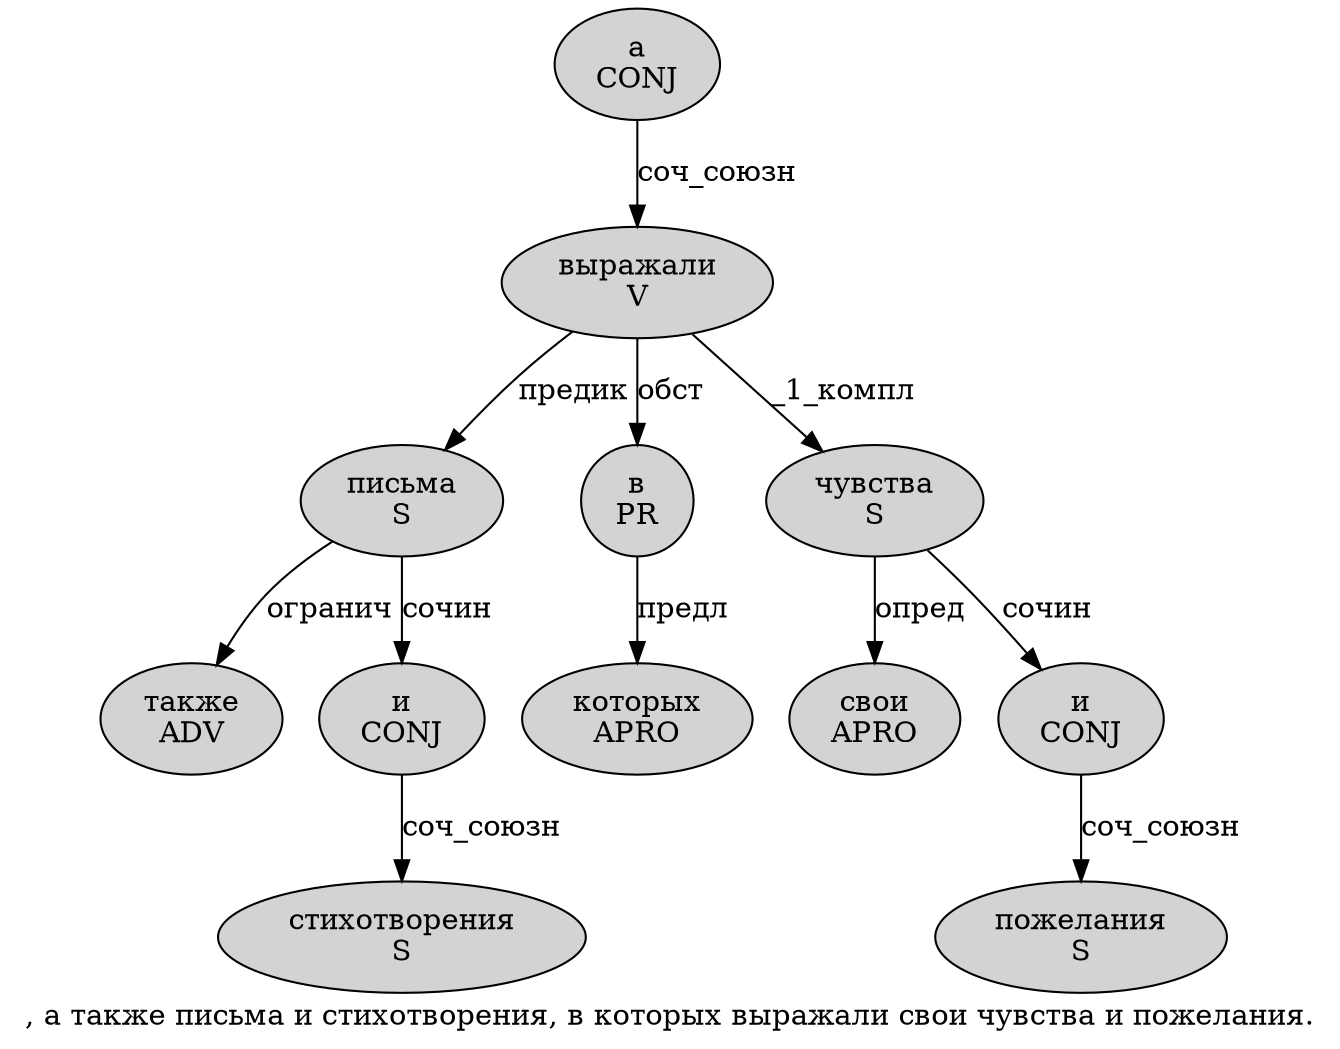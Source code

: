 digraph SENTENCE_1490 {
	graph [label=", а также письма и стихотворения, в которых выражали свои чувства и пожелания."]
	node [style=filled]
		1 [label="а
CONJ" color="" fillcolor=lightgray penwidth=1 shape=ellipse]
		2 [label="также
ADV" color="" fillcolor=lightgray penwidth=1 shape=ellipse]
		3 [label="письма
S" color="" fillcolor=lightgray penwidth=1 shape=ellipse]
		4 [label="и
CONJ" color="" fillcolor=lightgray penwidth=1 shape=ellipse]
		5 [label="стихотворения
S" color="" fillcolor=lightgray penwidth=1 shape=ellipse]
		7 [label="в
PR" color="" fillcolor=lightgray penwidth=1 shape=ellipse]
		8 [label="которых
APRO" color="" fillcolor=lightgray penwidth=1 shape=ellipse]
		9 [label="выражали
V" color="" fillcolor=lightgray penwidth=1 shape=ellipse]
		10 [label="свои
APRO" color="" fillcolor=lightgray penwidth=1 shape=ellipse]
		11 [label="чувства
S" color="" fillcolor=lightgray penwidth=1 shape=ellipse]
		12 [label="и
CONJ" color="" fillcolor=lightgray penwidth=1 shape=ellipse]
		13 [label="пожелания
S" color="" fillcolor=lightgray penwidth=1 shape=ellipse]
			1 -> 9 [label="соч_союзн"]
			4 -> 5 [label="соч_союзн"]
			11 -> 10 [label="опред"]
			11 -> 12 [label="сочин"]
			3 -> 2 [label="огранич"]
			3 -> 4 [label="сочин"]
			9 -> 3 [label="предик"]
			9 -> 7 [label="обст"]
			9 -> 11 [label="_1_компл"]
			7 -> 8 [label="предл"]
			12 -> 13 [label="соч_союзн"]
}